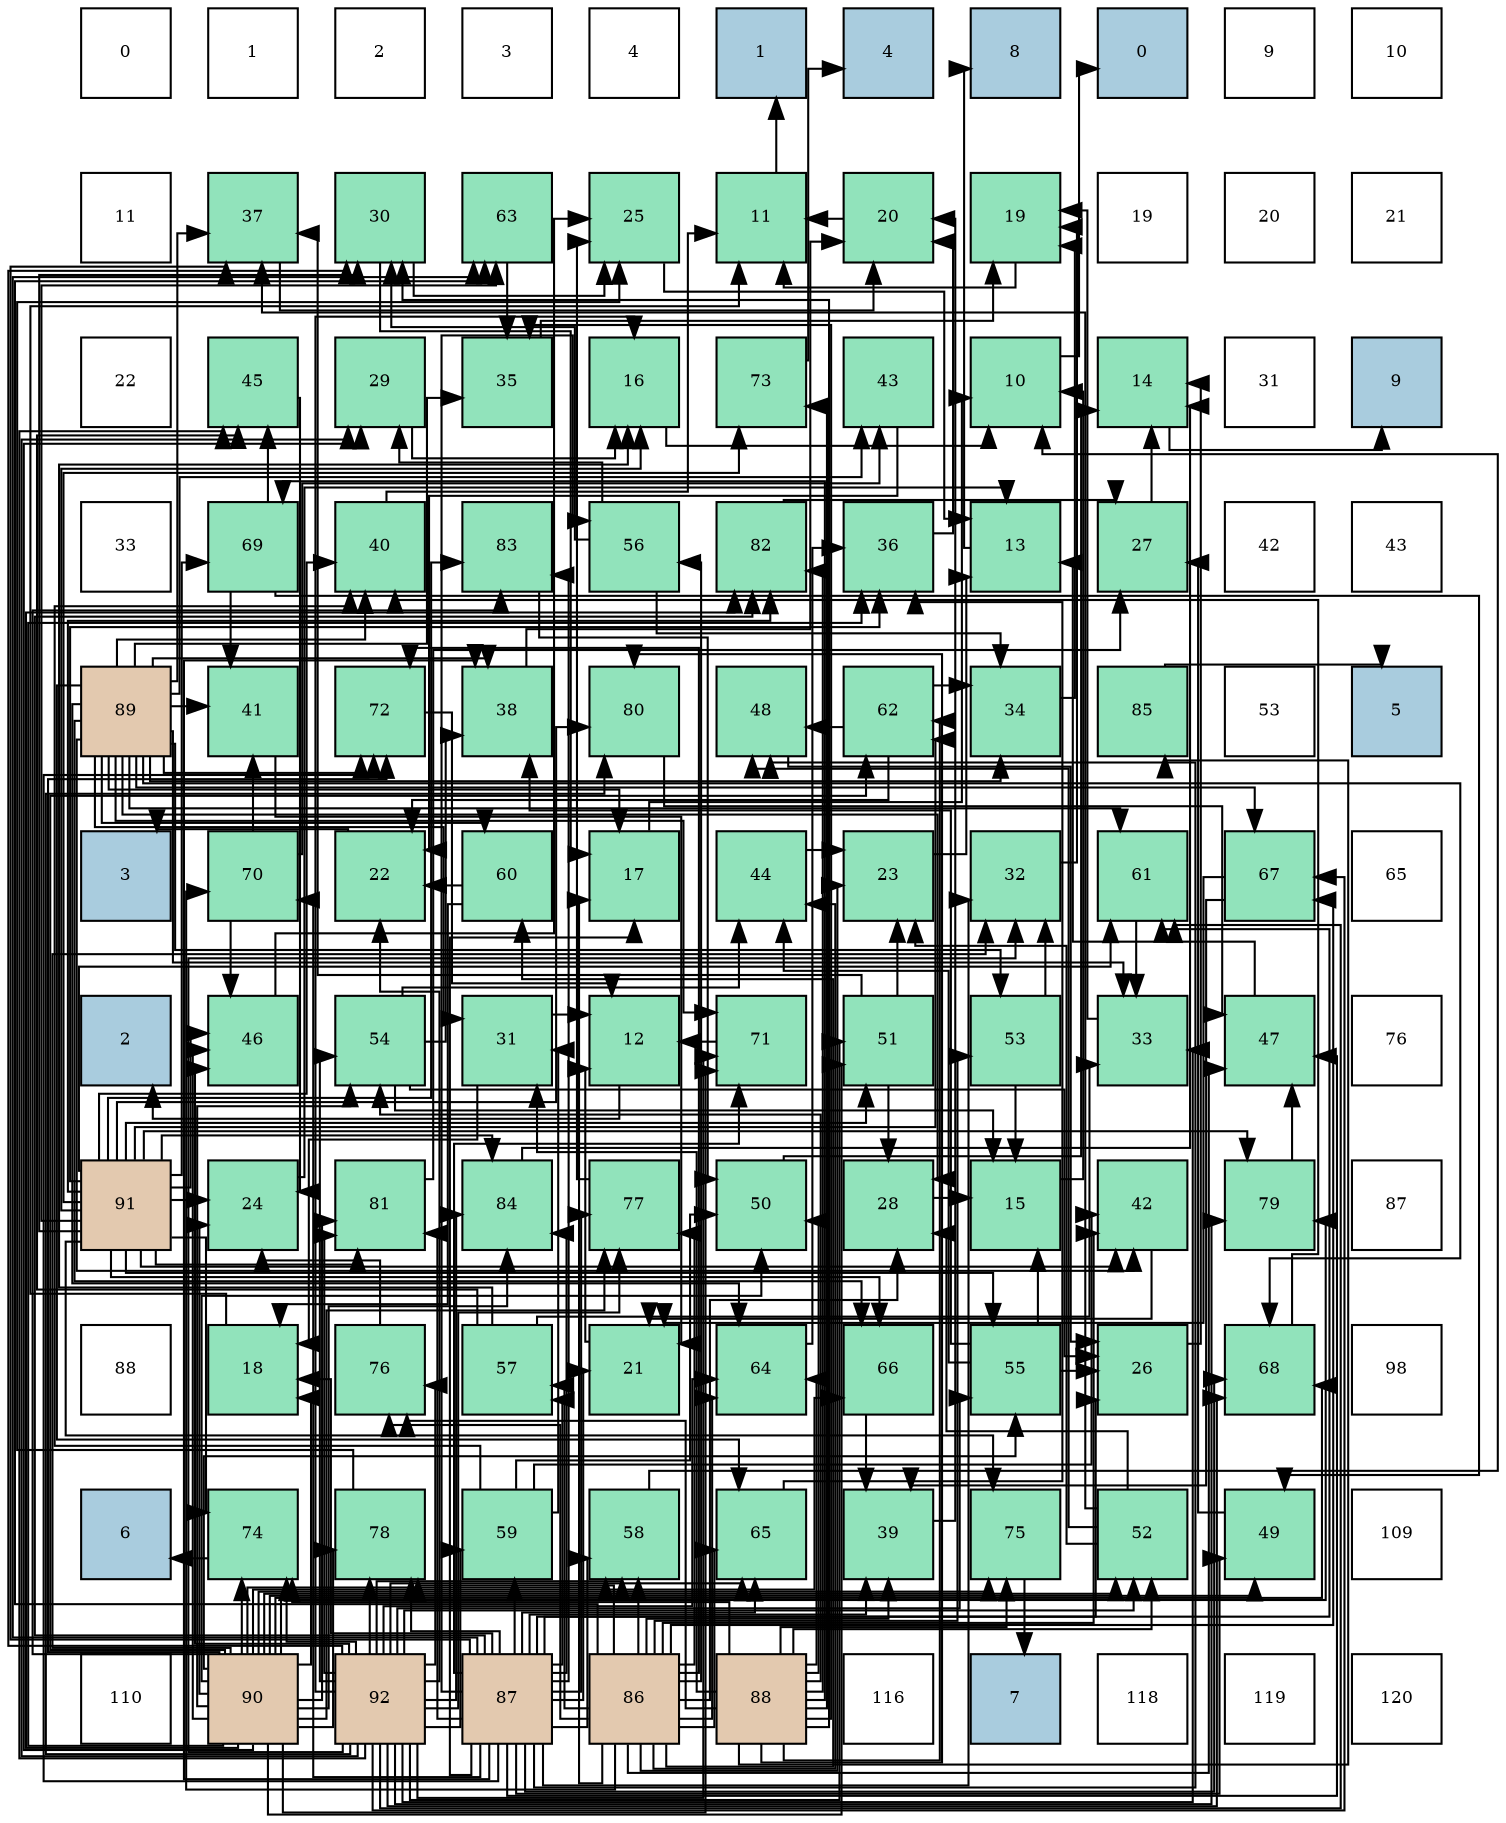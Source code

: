 digraph layout{
 rankdir=TB;
 splines=ortho;
 node [style=filled shape=square fixedsize=true width=0.6];
0[label="0", fontsize=8, fillcolor="#ffffff"];
1[label="1", fontsize=8, fillcolor="#ffffff"];
2[label="2", fontsize=8, fillcolor="#ffffff"];
3[label="3", fontsize=8, fillcolor="#ffffff"];
4[label="4", fontsize=8, fillcolor="#ffffff"];
5[label="1", fontsize=8, fillcolor="#a9ccde"];
6[label="4", fontsize=8, fillcolor="#a9ccde"];
7[label="8", fontsize=8, fillcolor="#a9ccde"];
8[label="0", fontsize=8, fillcolor="#a9ccde"];
9[label="9", fontsize=8, fillcolor="#ffffff"];
10[label="10", fontsize=8, fillcolor="#ffffff"];
11[label="11", fontsize=8, fillcolor="#ffffff"];
12[label="37", fontsize=8, fillcolor="#91e3bb"];
13[label="30", fontsize=8, fillcolor="#91e3bb"];
14[label="63", fontsize=8, fillcolor="#91e3bb"];
15[label="25", fontsize=8, fillcolor="#91e3bb"];
16[label="11", fontsize=8, fillcolor="#91e3bb"];
17[label="20", fontsize=8, fillcolor="#91e3bb"];
18[label="19", fontsize=8, fillcolor="#91e3bb"];
19[label="19", fontsize=8, fillcolor="#ffffff"];
20[label="20", fontsize=8, fillcolor="#ffffff"];
21[label="21", fontsize=8, fillcolor="#ffffff"];
22[label="22", fontsize=8, fillcolor="#ffffff"];
23[label="45", fontsize=8, fillcolor="#91e3bb"];
24[label="29", fontsize=8, fillcolor="#91e3bb"];
25[label="35", fontsize=8, fillcolor="#91e3bb"];
26[label="16", fontsize=8, fillcolor="#91e3bb"];
27[label="73", fontsize=8, fillcolor="#91e3bb"];
28[label="43", fontsize=8, fillcolor="#91e3bb"];
29[label="10", fontsize=8, fillcolor="#91e3bb"];
30[label="14", fontsize=8, fillcolor="#91e3bb"];
31[label="31", fontsize=8, fillcolor="#ffffff"];
32[label="9", fontsize=8, fillcolor="#a9ccde"];
33[label="33", fontsize=8, fillcolor="#ffffff"];
34[label="69", fontsize=8, fillcolor="#91e3bb"];
35[label="40", fontsize=8, fillcolor="#91e3bb"];
36[label="83", fontsize=8, fillcolor="#91e3bb"];
37[label="56", fontsize=8, fillcolor="#91e3bb"];
38[label="82", fontsize=8, fillcolor="#91e3bb"];
39[label="36", fontsize=8, fillcolor="#91e3bb"];
40[label="13", fontsize=8, fillcolor="#91e3bb"];
41[label="27", fontsize=8, fillcolor="#91e3bb"];
42[label="42", fontsize=8, fillcolor="#ffffff"];
43[label="43", fontsize=8, fillcolor="#ffffff"];
44[label="89", fontsize=8, fillcolor="#e3c9af"];
45[label="41", fontsize=8, fillcolor="#91e3bb"];
46[label="72", fontsize=8, fillcolor="#91e3bb"];
47[label="38", fontsize=8, fillcolor="#91e3bb"];
48[label="80", fontsize=8, fillcolor="#91e3bb"];
49[label="48", fontsize=8, fillcolor="#91e3bb"];
50[label="62", fontsize=8, fillcolor="#91e3bb"];
51[label="34", fontsize=8, fillcolor="#91e3bb"];
52[label="85", fontsize=8, fillcolor="#91e3bb"];
53[label="53", fontsize=8, fillcolor="#ffffff"];
54[label="5", fontsize=8, fillcolor="#a9ccde"];
55[label="3", fontsize=8, fillcolor="#a9ccde"];
56[label="70", fontsize=8, fillcolor="#91e3bb"];
57[label="22", fontsize=8, fillcolor="#91e3bb"];
58[label="60", fontsize=8, fillcolor="#91e3bb"];
59[label="17", fontsize=8, fillcolor="#91e3bb"];
60[label="44", fontsize=8, fillcolor="#91e3bb"];
61[label="23", fontsize=8, fillcolor="#91e3bb"];
62[label="32", fontsize=8, fillcolor="#91e3bb"];
63[label="61", fontsize=8, fillcolor="#91e3bb"];
64[label="67", fontsize=8, fillcolor="#91e3bb"];
65[label="65", fontsize=8, fillcolor="#ffffff"];
66[label="2", fontsize=8, fillcolor="#a9ccde"];
67[label="46", fontsize=8, fillcolor="#91e3bb"];
68[label="54", fontsize=8, fillcolor="#91e3bb"];
69[label="31", fontsize=8, fillcolor="#91e3bb"];
70[label="12", fontsize=8, fillcolor="#91e3bb"];
71[label="71", fontsize=8, fillcolor="#91e3bb"];
72[label="51", fontsize=8, fillcolor="#91e3bb"];
73[label="53", fontsize=8, fillcolor="#91e3bb"];
74[label="33", fontsize=8, fillcolor="#91e3bb"];
75[label="47", fontsize=8, fillcolor="#91e3bb"];
76[label="76", fontsize=8, fillcolor="#ffffff"];
77[label="91", fontsize=8, fillcolor="#e3c9af"];
78[label="24", fontsize=8, fillcolor="#91e3bb"];
79[label="81", fontsize=8, fillcolor="#91e3bb"];
80[label="84", fontsize=8, fillcolor="#91e3bb"];
81[label="77", fontsize=8, fillcolor="#91e3bb"];
82[label="50", fontsize=8, fillcolor="#91e3bb"];
83[label="28", fontsize=8, fillcolor="#91e3bb"];
84[label="15", fontsize=8, fillcolor="#91e3bb"];
85[label="42", fontsize=8, fillcolor="#91e3bb"];
86[label="79", fontsize=8, fillcolor="#91e3bb"];
87[label="87", fontsize=8, fillcolor="#ffffff"];
88[label="88", fontsize=8, fillcolor="#ffffff"];
89[label="18", fontsize=8, fillcolor="#91e3bb"];
90[label="76", fontsize=8, fillcolor="#91e3bb"];
91[label="57", fontsize=8, fillcolor="#91e3bb"];
92[label="21", fontsize=8, fillcolor="#91e3bb"];
93[label="64", fontsize=8, fillcolor="#91e3bb"];
94[label="66", fontsize=8, fillcolor="#91e3bb"];
95[label="55", fontsize=8, fillcolor="#91e3bb"];
96[label="26", fontsize=8, fillcolor="#91e3bb"];
97[label="68", fontsize=8, fillcolor="#91e3bb"];
98[label="98", fontsize=8, fillcolor="#ffffff"];
99[label="6", fontsize=8, fillcolor="#a9ccde"];
100[label="74", fontsize=8, fillcolor="#91e3bb"];
101[label="78", fontsize=8, fillcolor="#91e3bb"];
102[label="59", fontsize=8, fillcolor="#91e3bb"];
103[label="58", fontsize=8, fillcolor="#91e3bb"];
104[label="65", fontsize=8, fillcolor="#91e3bb"];
105[label="39", fontsize=8, fillcolor="#91e3bb"];
106[label="75", fontsize=8, fillcolor="#91e3bb"];
107[label="52", fontsize=8, fillcolor="#91e3bb"];
108[label="49", fontsize=8, fillcolor="#91e3bb"];
109[label="109", fontsize=8, fillcolor="#ffffff"];
110[label="110", fontsize=8, fillcolor="#ffffff"];
111[label="90", fontsize=8, fillcolor="#e3c9af"];
112[label="92", fontsize=8, fillcolor="#e3c9af"];
113[label="87", fontsize=8, fillcolor="#e3c9af"];
114[label="86", fontsize=8, fillcolor="#e3c9af"];
115[label="88", fontsize=8, fillcolor="#e3c9af"];
116[label="116", fontsize=8, fillcolor="#ffffff"];
117[label="7", fontsize=8, fillcolor="#a9ccde"];
118[label="118", fontsize=8, fillcolor="#ffffff"];
119[label="119", fontsize=8, fillcolor="#ffffff"];
120[label="120", fontsize=8, fillcolor="#ffffff"];
edge [constraint=false, style=vis];29 -> 8;
16 -> 5;
70 -> 66;
40 -> 7;
30 -> 32;
84 -> 29;
26 -> 29;
59 -> 29;
89 -> 16;
18 -> 16;
17 -> 16;
92 -> 70;
57 -> 55;
61 -> 40;
78 -> 40;
15 -> 40;
96 -> 30;
41 -> 30;
83 -> 84;
24 -> 26;
13 -> 59;
13 -> 15;
69 -> 70;
69 -> 89;
62 -> 18;
74 -> 18;
51 -> 18;
25 -> 18;
39 -> 17;
12 -> 17;
47 -> 17;
105 -> 17;
35 -> 16;
45 -> 92;
85 -> 92;
28 -> 57;
60 -> 61;
23 -> 78;
67 -> 15;
75 -> 40;
49 -> 96;
108 -> 41;
82 -> 30;
72 -> 61;
72 -> 83;
72 -> 12;
107 -> 61;
107 -> 83;
107 -> 12;
107 -> 49;
73 -> 84;
73 -> 62;
68 -> 84;
68 -> 96;
68 -> 47;
68 -> 60;
95 -> 84;
95 -> 96;
95 -> 47;
95 -> 60;
37 -> 24;
37 -> 13;
37 -> 51;
91 -> 26;
91 -> 74;
91 -> 23;
103 -> 29;
102 -> 69;
102 -> 35;
102 -> 85;
102 -> 82;
58 -> 89;
58 -> 57;
63 -> 74;
50 -> 57;
50 -> 51;
50 -> 49;
14 -> 25;
93 -> 39;
104 -> 39;
94 -> 105;
64 -> 92;
64 -> 105;
97 -> 35;
34 -> 45;
34 -> 23;
34 -> 108;
56 -> 45;
56 -> 28;
56 -> 67;
71 -> 70;
46 -> 70;
27 -> 6;
100 -> 99;
106 -> 117;
90 -> 78;
81 -> 15;
101 -> 15;
86 -> 75;
48 -> 75;
79 -> 41;
38 -> 41;
36 -> 82;
80 -> 30;
52 -> 54;
114 -> 59;
114 -> 61;
114 -> 83;
114 -> 105;
114 -> 85;
114 -> 60;
114 -> 75;
114 -> 73;
114 -> 37;
114 -> 91;
114 -> 103;
114 -> 58;
114 -> 14;
114 -> 93;
114 -> 104;
114 -> 64;
114 -> 56;
114 -> 46;
114 -> 90;
114 -> 81;
114 -> 101;
113 -> 59;
113 -> 89;
113 -> 92;
113 -> 96;
113 -> 62;
113 -> 12;
113 -> 47;
113 -> 105;
113 -> 75;
113 -> 49;
113 -> 108;
113 -> 37;
113 -> 91;
113 -> 103;
113 -> 102;
113 -> 63;
113 -> 14;
113 -> 104;
113 -> 97;
113 -> 56;
113 -> 71;
113 -> 46;
113 -> 81;
113 -> 101;
113 -> 79;
113 -> 38;
113 -> 36;
113 -> 80;
115 -> 13;
115 -> 69;
115 -> 25;
115 -> 82;
115 -> 107;
115 -> 68;
115 -> 50;
115 -> 93;
115 -> 34;
115 -> 27;
115 -> 100;
115 -> 106;
115 -> 90;
115 -> 48;
115 -> 38;
115 -> 52;
44 -> 59;
44 -> 83;
44 -> 69;
44 -> 74;
44 -> 51;
44 -> 25;
44 -> 12;
44 -> 47;
44 -> 35;
44 -> 45;
44 -> 85;
44 -> 28;
44 -> 73;
44 -> 58;
44 -> 63;
44 -> 93;
44 -> 104;
44 -> 94;
44 -> 64;
44 -> 97;
44 -> 71;
44 -> 46;
111 -> 89;
111 -> 78;
111 -> 24;
111 -> 62;
111 -> 39;
111 -> 67;
111 -> 108;
111 -> 82;
111 -> 72;
111 -> 107;
111 -> 68;
111 -> 95;
111 -> 103;
111 -> 50;
111 -> 94;
111 -> 97;
111 -> 71;
111 -> 46;
111 -> 100;
111 -> 106;
111 -> 81;
111 -> 101;
111 -> 86;
111 -> 79;
111 -> 38;
111 -> 36;
111 -> 80;
77 -> 26;
77 -> 78;
77 -> 13;
77 -> 39;
77 -> 35;
77 -> 85;
77 -> 67;
77 -> 72;
77 -> 95;
77 -> 63;
77 -> 50;
77 -> 14;
77 -> 94;
77 -> 34;
77 -> 27;
77 -> 100;
77 -> 106;
77 -> 86;
77 -> 48;
77 -> 79;
77 -> 38;
77 -> 36;
77 -> 80;
112 -> 26;
112 -> 57;
112 -> 24;
112 -> 13;
112 -> 62;
112 -> 74;
112 -> 23;
112 -> 67;
112 -> 72;
112 -> 107;
112 -> 68;
112 -> 95;
112 -> 103;
112 -> 102;
112 -> 63;
112 -> 93;
112 -> 104;
112 -> 64;
112 -> 97;
112 -> 71;
112 -> 100;
112 -> 90;
112 -> 81;
112 -> 101;
112 -> 86;
112 -> 48;
112 -> 79;
112 -> 80;
edge [constraint=true, style=invis];
0 -> 11 -> 22 -> 33 -> 44 -> 55 -> 66 -> 77 -> 88 -> 99 -> 110;
1 -> 12 -> 23 -> 34 -> 45 -> 56 -> 67 -> 78 -> 89 -> 100 -> 111;
2 -> 13 -> 24 -> 35 -> 46 -> 57 -> 68 -> 79 -> 90 -> 101 -> 112;
3 -> 14 -> 25 -> 36 -> 47 -> 58 -> 69 -> 80 -> 91 -> 102 -> 113;
4 -> 15 -> 26 -> 37 -> 48 -> 59 -> 70 -> 81 -> 92 -> 103 -> 114;
5 -> 16 -> 27 -> 38 -> 49 -> 60 -> 71 -> 82 -> 93 -> 104 -> 115;
6 -> 17 -> 28 -> 39 -> 50 -> 61 -> 72 -> 83 -> 94 -> 105 -> 116;
7 -> 18 -> 29 -> 40 -> 51 -> 62 -> 73 -> 84 -> 95 -> 106 -> 117;
8 -> 19 -> 30 -> 41 -> 52 -> 63 -> 74 -> 85 -> 96 -> 107 -> 118;
9 -> 20 -> 31 -> 42 -> 53 -> 64 -> 75 -> 86 -> 97 -> 108 -> 119;
10 -> 21 -> 32 -> 43 -> 54 -> 65 -> 76 -> 87 -> 98 -> 109 -> 120;
rank = same {0 -> 1 -> 2 -> 3 -> 4 -> 5 -> 6 -> 7 -> 8 -> 9 -> 10};
rank = same {11 -> 12 -> 13 -> 14 -> 15 -> 16 -> 17 -> 18 -> 19 -> 20 -> 21};
rank = same {22 -> 23 -> 24 -> 25 -> 26 -> 27 -> 28 -> 29 -> 30 -> 31 -> 32};
rank = same {33 -> 34 -> 35 -> 36 -> 37 -> 38 -> 39 -> 40 -> 41 -> 42 -> 43};
rank = same {44 -> 45 -> 46 -> 47 -> 48 -> 49 -> 50 -> 51 -> 52 -> 53 -> 54};
rank = same {55 -> 56 -> 57 -> 58 -> 59 -> 60 -> 61 -> 62 -> 63 -> 64 -> 65};
rank = same {66 -> 67 -> 68 -> 69 -> 70 -> 71 -> 72 -> 73 -> 74 -> 75 -> 76};
rank = same {77 -> 78 -> 79 -> 80 -> 81 -> 82 -> 83 -> 84 -> 85 -> 86 -> 87};
rank = same {88 -> 89 -> 90 -> 91 -> 92 -> 93 -> 94 -> 95 -> 96 -> 97 -> 98};
rank = same {99 -> 100 -> 101 -> 102 -> 103 -> 104 -> 105 -> 106 -> 107 -> 108 -> 109};
rank = same {110 -> 111 -> 112 -> 113 -> 114 -> 115 -> 116 -> 117 -> 118 -> 119 -> 120};
}